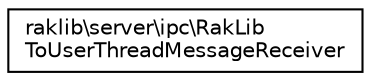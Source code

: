 digraph "Graphical Class Hierarchy"
{
 // INTERACTIVE_SVG=YES
 // LATEX_PDF_SIZE
  edge [fontname="Helvetica",fontsize="10",labelfontname="Helvetica",labelfontsize="10"];
  node [fontname="Helvetica",fontsize="10",shape=record];
  rankdir="LR";
  Node0 [label="raklib\\server\\ipc\\RakLib\lToUserThreadMessageReceiver",height=0.2,width=0.4,color="black", fillcolor="white", style="filled",URL="$d3/dc1/classraklib_1_1server_1_1ipc_1_1_rak_lib_to_user_thread_message_receiver.html",tooltip=" "];
}
